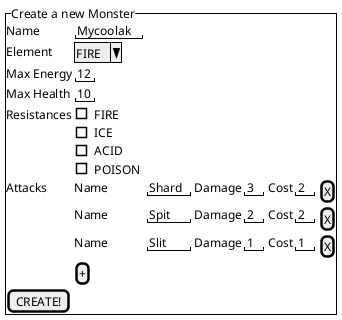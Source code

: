 @startuml
'https://plantuml.com/salt

salt
{^"Create a new Monster"
Name        | "Mycoolak"
Element     | ^FIRE^
Max Energy  | "12"
Max Health  | "10"
Resistances | [] FIRE
.           | [] ICE
.           | [] ACID
.           | [] POISON
Attacks     | Name | "Shard" | Damage | "3 " | Cost | "2 " | [X]
.           | Name | "Spit " | Damage | "2 " | Cost | "2 " | [X]
.           | Name | "Slit " | Damage | "1 " | Cost | "1 " | [X]
.           | [+]
[CREATE!]
}
@enduml
